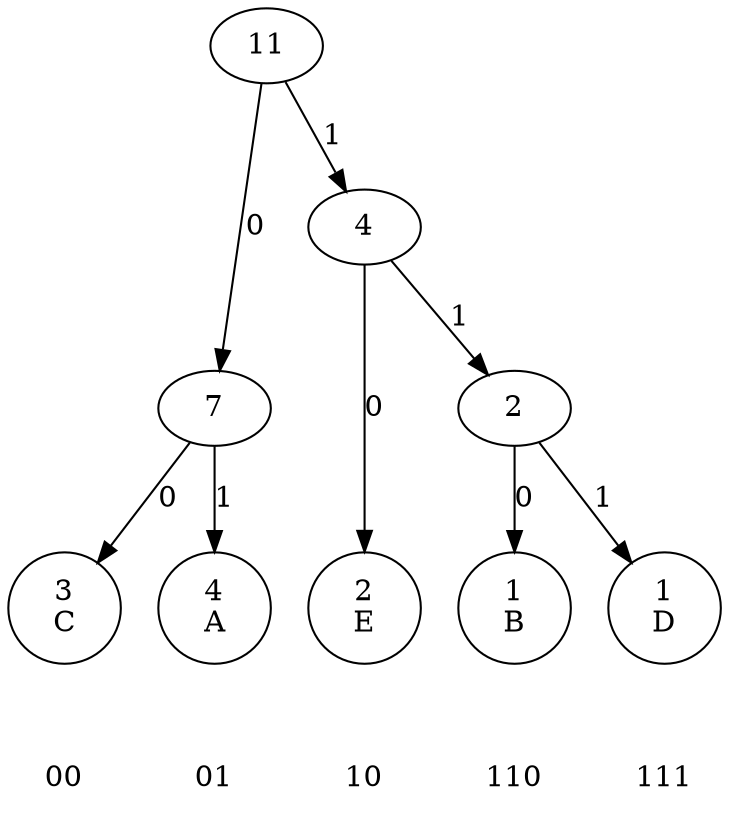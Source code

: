 digraph G {
    /* Entities */
    C [label="3\nC"];
    A [label="4\nA"];
    E [label="2\nE"];
    B [label="1\nB"];
    D [label="1\nD"];

    Cb [label="00", shape=plaintext];
    Ab [label="01", shape=plaintext];
    Eb [label="10", shape=plaintext];
    Bb [label="110", shape=plaintext];
    Db [label="111", shape=plaintext];

    BD [label="2"];
    AC [label="7"];

    EBD [label="4"];

    EBDAC [label="11"];

    /* Relationships */
    C -> Cb [style=invis];
    A -> Ab [style=invis];
    E -> Eb [style=invis];
    B -> Bb [style=invis];
    D -> Db [style=invis];

    BD -> B [label="0"];
    BD -> D [label="1"];
    AC -> C [label="0"];
    AC -> A [label="1"];

    EBD -> BD [label="1"];
    EBD -> E [label="0"];

    EBDAC -> EBD [label="1"];
    EBDAC -> AC [label="0"];

    /* Ranks */
    { rank=max; Ab; Bb; Cb; Db; Eb; };
    { rank=same; A; B; C; D; E; };
    { rank=same; BD; AC; };
    { rank=same; EBD; };
    { rank=min; EBDAC; };
}